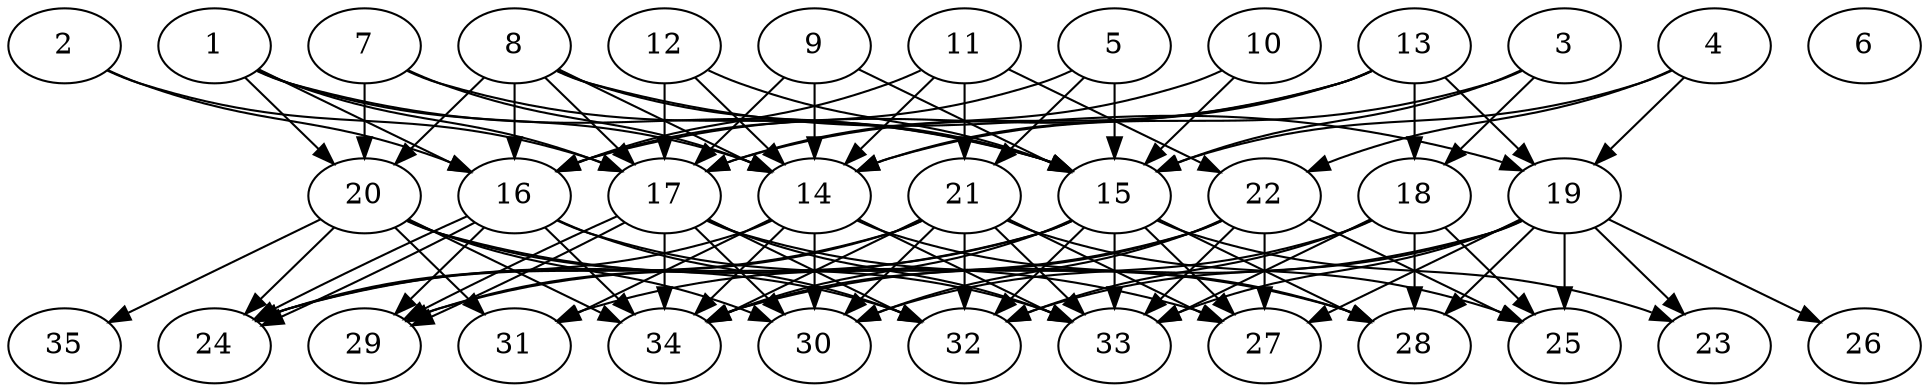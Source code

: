 // DAG automatically generated by daggen at Thu Oct  3 14:05:37 2019
// ./daggen --dot -n 35 --ccr 0.5 --fat 0.7 --regular 0.7 --density 0.9 --mindata 5242880 --maxdata 52428800 
digraph G {
  1 [size="30560256", alpha="0.05", expect_size="15280128"] 
  1 -> 14 [size ="15280128"]
  1 -> 15 [size ="15280128"]
  1 -> 16 [size ="15280128"]
  1 -> 17 [size ="15280128"]
  1 -> 20 [size ="15280128"]
  2 [size="66230272", alpha="0.14", expect_size="33115136"] 
  2 -> 16 [size ="33115136"]
  2 -> 17 [size ="33115136"]
  3 [size="52568064", alpha="0.14", expect_size="26284032"] 
  3 -> 14 [size ="26284032"]
  3 -> 15 [size ="26284032"]
  3 -> 18 [size ="26284032"]
  4 [size="63664128", alpha="0.00", expect_size="31832064"] 
  4 -> 15 [size ="31832064"]
  4 -> 19 [size ="31832064"]
  4 -> 22 [size ="31832064"]
  5 [size="55468032", alpha="0.10", expect_size="27734016"] 
  5 -> 15 [size ="27734016"]
  5 -> 16 [size ="27734016"]
  5 -> 21 [size ="27734016"]
  6 [size="23468032", alpha="0.10", expect_size="11734016"] 
  7 [size="99901440", alpha="0.01", expect_size="49950720"] 
  7 -> 14 [size ="49950720"]
  7 -> 15 [size ="49950720"]
  7 -> 20 [size ="49950720"]
  8 [size="101578752", alpha="0.06", expect_size="50789376"] 
  8 -> 14 [size ="50789376"]
  8 -> 15 [size ="50789376"]
  8 -> 16 [size ="50789376"]
  8 -> 17 [size ="50789376"]
  8 -> 19 [size ="50789376"]
  8 -> 20 [size ="50789376"]
  9 [size="32831488", alpha="0.13", expect_size="16415744"] 
  9 -> 14 [size ="16415744"]
  9 -> 15 [size ="16415744"]
  9 -> 17 [size ="16415744"]
  10 [size="91170816", alpha="0.17", expect_size="45585408"] 
  10 -> 15 [size ="45585408"]
  10 -> 17 [size ="45585408"]
  11 [size="89282560", alpha="0.07", expect_size="44641280"] 
  11 -> 14 [size ="44641280"]
  11 -> 16 [size ="44641280"]
  11 -> 21 [size ="44641280"]
  11 -> 22 [size ="44641280"]
  12 [size="20709376", alpha="0.19", expect_size="10354688"] 
  12 -> 14 [size ="10354688"]
  12 -> 15 [size ="10354688"]
  12 -> 17 [size ="10354688"]
  13 [size="84529152", alpha="0.08", expect_size="42264576"] 
  13 -> 14 [size ="42264576"]
  13 -> 16 [size ="42264576"]
  13 -> 17 [size ="42264576"]
  13 -> 18 [size ="42264576"]
  13 -> 19 [size ="42264576"]
  14 [size="53866496", alpha="0.12", expect_size="26933248"] 
  14 -> 24 [size ="26933248"]
  14 -> 28 [size ="26933248"]
  14 -> 30 [size ="26933248"]
  14 -> 31 [size ="26933248"]
  14 -> 33 [size ="26933248"]
  14 -> 34 [size ="26933248"]
  15 [size="55644160", alpha="0.09", expect_size="27822080"] 
  15 -> 23 [size ="27822080"]
  15 -> 24 [size ="27822080"]
  15 -> 27 [size ="27822080"]
  15 -> 28 [size ="27822080"]
  15 -> 29 [size ="27822080"]
  15 -> 32 [size ="27822080"]
  15 -> 33 [size ="27822080"]
  15 -> 34 [size ="27822080"]
  16 [size="101498880", alpha="0.04", expect_size="50749440"] 
  16 -> 24 [size ="50749440"]
  16 -> 24 [size ="50749440"]
  16 -> 29 [size ="50749440"]
  16 -> 32 [size ="50749440"]
  16 -> 33 [size ="50749440"]
  16 -> 34 [size ="50749440"]
  17 [size="52189184", alpha="0.12", expect_size="26094592"] 
  17 -> 28 [size ="26094592"]
  17 -> 29 [size ="26094592"]
  17 -> 29 [size ="26094592"]
  17 -> 30 [size ="26094592"]
  17 -> 32 [size ="26094592"]
  17 -> 33 [size ="26094592"]
  17 -> 34 [size ="26094592"]
  18 [size="56459264", alpha="0.05", expect_size="28229632"] 
  18 -> 25 [size ="28229632"]
  18 -> 28 [size ="28229632"]
  18 -> 30 [size ="28229632"]
  18 -> 32 [size ="28229632"]
  18 -> 33 [size ="28229632"]
  19 [size="84785152", alpha="0.18", expect_size="42392576"] 
  19 -> 23 [size ="42392576"]
  19 -> 25 [size ="42392576"]
  19 -> 26 [size ="42392576"]
  19 -> 27 [size ="42392576"]
  19 -> 28 [size ="42392576"]
  19 -> 32 [size ="42392576"]
  19 -> 33 [size ="42392576"]
  19 -> 34 [size ="42392576"]
  20 [size="53016576", alpha="0.05", expect_size="26508288"] 
  20 -> 24 [size ="26508288"]
  20 -> 27 [size ="26508288"]
  20 -> 30 [size ="26508288"]
  20 -> 31 [size ="26508288"]
  20 -> 32 [size ="26508288"]
  20 -> 34 [size ="26508288"]
  20 -> 35 [size ="26508288"]
  21 [size="38524928", alpha="0.17", expect_size="19262464"] 
  21 -> 24 [size ="19262464"]
  21 -> 25 [size ="19262464"]
  21 -> 27 [size ="19262464"]
  21 -> 29 [size ="19262464"]
  21 -> 30 [size ="19262464"]
  21 -> 32 [size ="19262464"]
  21 -> 33 [size ="19262464"]
  21 -> 34 [size ="19262464"]
  22 [size="70123520", alpha="0.00", expect_size="35061760"] 
  22 -> 25 [size ="35061760"]
  22 -> 27 [size ="35061760"]
  22 -> 30 [size ="35061760"]
  22 -> 31 [size ="35061760"]
  22 -> 33 [size ="35061760"]
  22 -> 34 [size ="35061760"]
  23 [size="66170880", alpha="0.12", expect_size="33085440"] 
  24 [size="101974016", alpha="0.16", expect_size="50987008"] 
  25 [size="62654464", alpha="0.09", expect_size="31327232"] 
  26 [size="102799360", alpha="0.05", expect_size="51399680"] 
  27 [size="26202112", alpha="0.19", expect_size="13101056"] 
  28 [size="81989632", alpha="0.13", expect_size="40994816"] 
  29 [size="12601344", alpha="0.12", expect_size="6300672"] 
  30 [size="98447360", alpha="0.08", expect_size="49223680"] 
  31 [size="29663232", alpha="0.01", expect_size="14831616"] 
  32 [size="15067136", alpha="0.15", expect_size="7533568"] 
  33 [size="16031744", alpha="0.06", expect_size="8015872"] 
  34 [size="74643456", alpha="0.05", expect_size="37321728"] 
  35 [size="55336960", alpha="0.15", expect_size="27668480"] 
}
